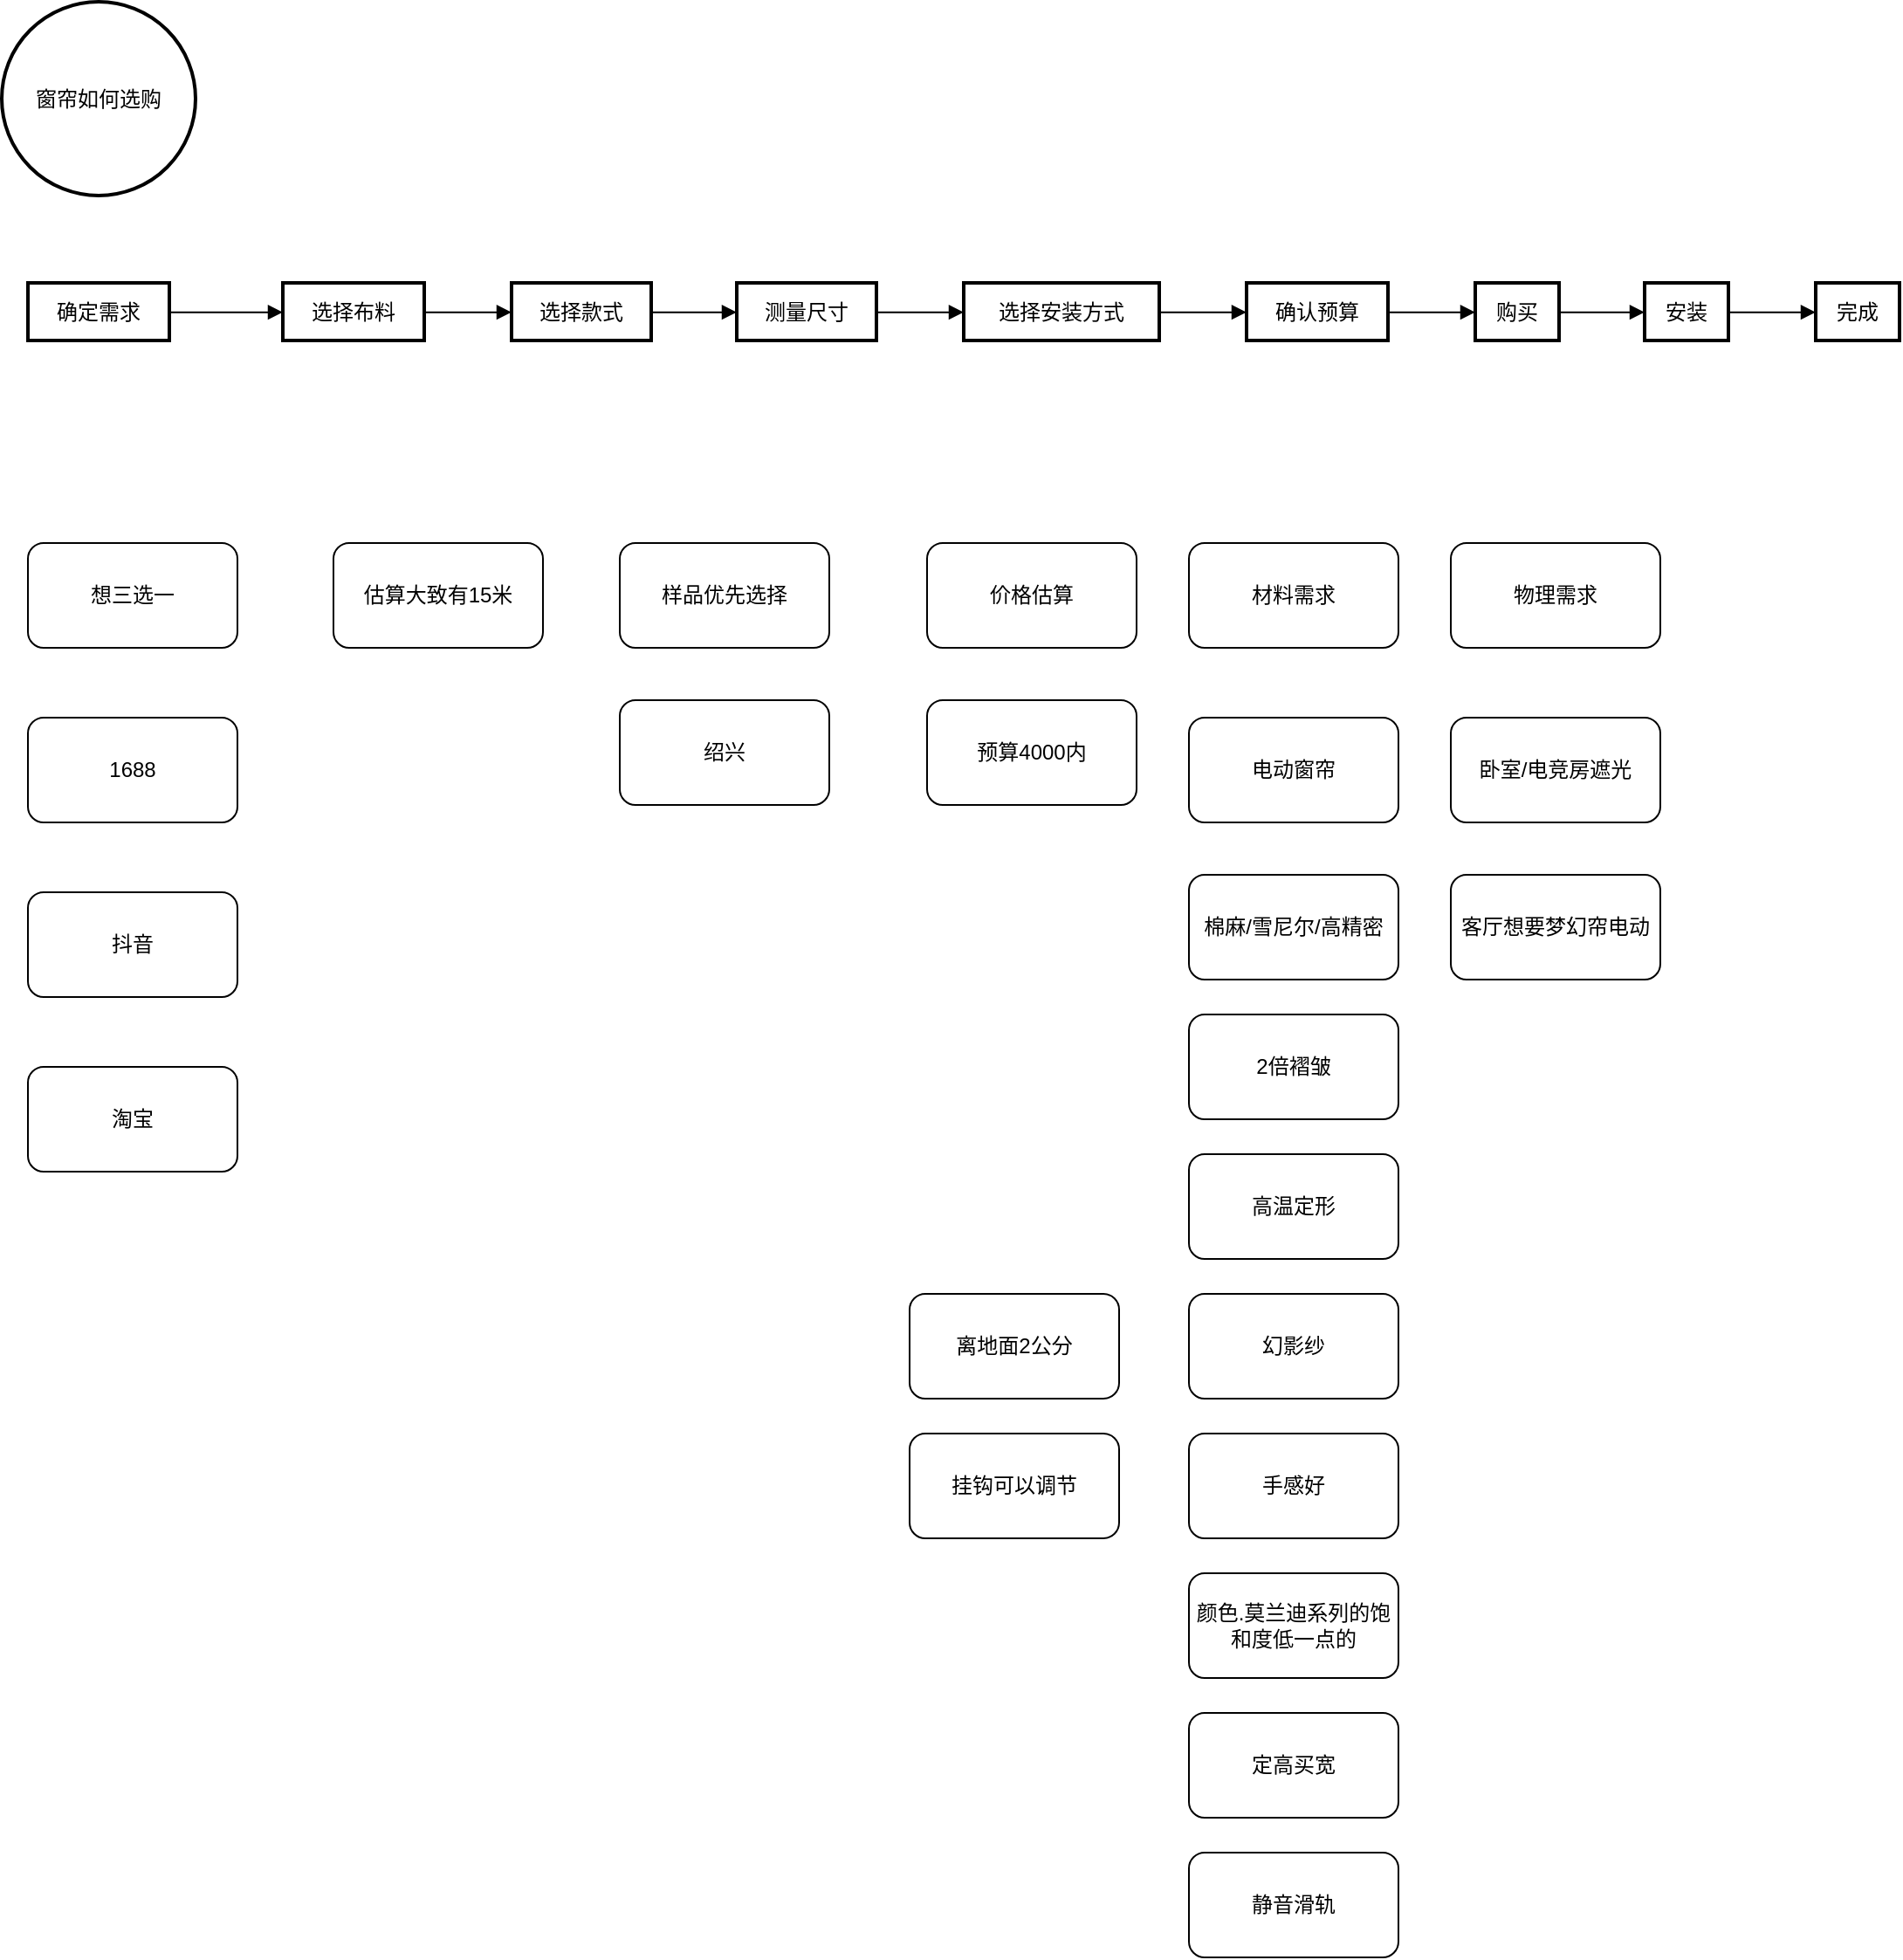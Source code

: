 <mxfile version="24.5.4" type="github">
  <diagram name="第 1 页" id="bBCR062GHMLOygfectNg">
    <mxGraphModel dx="2665" dy="2122" grid="1" gridSize="10" guides="1" tooltips="1" connect="1" arrows="1" fold="1" page="1" pageScale="1" pageWidth="827" pageHeight="1169" math="0" shadow="0">
      <root>
        <mxCell id="0" />
        <mxCell id="1" parent="0" />
        <mxCell id="2" value="窗帘如何选购" style="ellipse;aspect=fixed;strokeWidth=2;whiteSpace=wrap;" parent="1" vertex="1">
          <mxGeometry width="111" height="111" as="geometry" />
        </mxCell>
        <mxCell id="3" value="确定需求" style="whiteSpace=wrap;strokeWidth=2;" parent="1" vertex="1">
          <mxGeometry x="15" y="161" width="81" height="33" as="geometry" />
        </mxCell>
        <mxCell id="4" value="选择布料" style="whiteSpace=wrap;strokeWidth=2;" parent="1" vertex="1">
          <mxGeometry x="161" y="161" width="81" height="33" as="geometry" />
        </mxCell>
        <mxCell id="5" value="选择款式" style="whiteSpace=wrap;strokeWidth=2;" parent="1" vertex="1">
          <mxGeometry x="292" y="161" width="80" height="33" as="geometry" />
        </mxCell>
        <mxCell id="6" value="测量尺寸" style="whiteSpace=wrap;strokeWidth=2;" parent="1" vertex="1">
          <mxGeometry x="421" y="161" width="80" height="33" as="geometry" />
        </mxCell>
        <mxCell id="7" value="选择安装方式" style="whiteSpace=wrap;strokeWidth=2;" parent="1" vertex="1">
          <mxGeometry x="551" y="161" width="112" height="33" as="geometry" />
        </mxCell>
        <mxCell id="8" value="确认预算" style="whiteSpace=wrap;strokeWidth=2;" parent="1" vertex="1">
          <mxGeometry x="713" y="161" width="81" height="33" as="geometry" />
        </mxCell>
        <mxCell id="9" value="购买" style="whiteSpace=wrap;strokeWidth=2;" parent="1" vertex="1">
          <mxGeometry x="844" y="161" width="48" height="33" as="geometry" />
        </mxCell>
        <mxCell id="10" value="安装" style="whiteSpace=wrap;strokeWidth=2;" parent="1" vertex="1">
          <mxGeometry x="941" y="161" width="48" height="33" as="geometry" />
        </mxCell>
        <mxCell id="11" value="完成" style="whiteSpace=wrap;strokeWidth=2;" parent="1" vertex="1">
          <mxGeometry x="1039" y="161" width="48" height="33" as="geometry" />
        </mxCell>
        <mxCell id="12" value="" style="curved=1;startArrow=none;endArrow=block;exitX=1;exitY=0.51;entryX=0;entryY=0.51;" parent="1" source="3" target="4" edge="1">
          <mxGeometry relative="1" as="geometry">
            <Array as="points" />
          </mxGeometry>
        </mxCell>
        <mxCell id="13" value="" style="curved=1;startArrow=none;endArrow=block;exitX=1;exitY=0.51;entryX=-0.01;entryY=0.51;" parent="1" source="4" target="5" edge="1">
          <mxGeometry relative="1" as="geometry">
            <Array as="points" />
          </mxGeometry>
        </mxCell>
        <mxCell id="14" value="" style="curved=1;startArrow=none;endArrow=block;exitX=0.99;exitY=0.51;entryX=0.01;entryY=0.51;" parent="1" source="5" target="6" edge="1">
          <mxGeometry relative="1" as="geometry">
            <Array as="points" />
          </mxGeometry>
        </mxCell>
        <mxCell id="15" value="" style="curved=1;startArrow=none;endArrow=block;exitX=1;exitY=0.51;entryX=0;entryY=0.51;" parent="1" source="6" target="7" edge="1">
          <mxGeometry relative="1" as="geometry">
            <Array as="points" />
          </mxGeometry>
        </mxCell>
        <mxCell id="16" value="" style="curved=1;startArrow=none;endArrow=block;exitX=1;exitY=0.51;entryX=0;entryY=0.51;" parent="1" source="7" target="8" edge="1">
          <mxGeometry relative="1" as="geometry">
            <Array as="points" />
          </mxGeometry>
        </mxCell>
        <mxCell id="17" value="" style="curved=1;startArrow=none;endArrow=block;exitX=1;exitY=0.51;entryX=-0.01;entryY=0.51;" parent="1" source="8" target="9" edge="1">
          <mxGeometry relative="1" as="geometry">
            <Array as="points" />
          </mxGeometry>
        </mxCell>
        <mxCell id="18" value="" style="curved=1;startArrow=none;endArrow=block;exitX=0.99;exitY=0.51;entryX=0.01;entryY=0.51;" parent="1" source="9" target="10" edge="1">
          <mxGeometry relative="1" as="geometry">
            <Array as="points" />
          </mxGeometry>
        </mxCell>
        <mxCell id="19" value="" style="curved=1;startArrow=none;endArrow=block;exitX=1;exitY=0.51;entryX=0;entryY=0.51;" parent="1" source="10" target="11" edge="1">
          <mxGeometry relative="1" as="geometry">
            <Array as="points" />
          </mxGeometry>
        </mxCell>
        <mxCell id="qU0rzLfoV-CdU76uyk8i-19" value="&lt;div&gt;&lt;span style=&quot;background-color: initial;&quot;&gt;想三选一&lt;/span&gt;&lt;br&gt;&lt;/div&gt;" style="rounded=1;whiteSpace=wrap;html=1;" vertex="1" parent="1">
          <mxGeometry x="15" y="310" width="120" height="60" as="geometry" />
        </mxCell>
        <mxCell id="qU0rzLfoV-CdU76uyk8i-20" value="估算大致有15米" style="rounded=1;whiteSpace=wrap;html=1;" vertex="1" parent="1">
          <mxGeometry x="190" y="310" width="120" height="60" as="geometry" />
        </mxCell>
        <mxCell id="qU0rzLfoV-CdU76uyk8i-21" value="样品优先选择" style="rounded=1;whiteSpace=wrap;html=1;" vertex="1" parent="1">
          <mxGeometry x="354" y="310" width="120" height="60" as="geometry" />
        </mxCell>
        <mxCell id="qU0rzLfoV-CdU76uyk8i-22" value="价格估算" style="rounded=1;whiteSpace=wrap;html=1;" vertex="1" parent="1">
          <mxGeometry x="530" y="310" width="120" height="60" as="geometry" />
        </mxCell>
        <mxCell id="qU0rzLfoV-CdU76uyk8i-23" value="预算4000内" style="rounded=1;whiteSpace=wrap;html=1;" vertex="1" parent="1">
          <mxGeometry x="530" y="400" width="120" height="60" as="geometry" />
        </mxCell>
        <mxCell id="qU0rzLfoV-CdU76uyk8i-24" value="电动窗帘" style="rounded=1;whiteSpace=wrap;html=1;" vertex="1" parent="1">
          <mxGeometry x="680" y="410" width="120" height="60" as="geometry" />
        </mxCell>
        <mxCell id="qU0rzLfoV-CdU76uyk8i-25" value="材料需求" style="rounded=1;whiteSpace=wrap;html=1;" vertex="1" parent="1">
          <mxGeometry x="680" y="310" width="120" height="60" as="geometry" />
        </mxCell>
        <mxCell id="qU0rzLfoV-CdU76uyk8i-26" value="棉麻/雪尼尔/高精密" style="rounded=1;whiteSpace=wrap;html=1;" vertex="1" parent="1">
          <mxGeometry x="680" y="500" width="120" height="60" as="geometry" />
        </mxCell>
        <mxCell id="qU0rzLfoV-CdU76uyk8i-27" value="2倍褶皱" style="rounded=1;whiteSpace=wrap;html=1;" vertex="1" parent="1">
          <mxGeometry x="680" y="580" width="120" height="60" as="geometry" />
        </mxCell>
        <mxCell id="qU0rzLfoV-CdU76uyk8i-28" value="1688" style="rounded=1;whiteSpace=wrap;html=1;" vertex="1" parent="1">
          <mxGeometry x="15" y="410" width="120" height="60" as="geometry" />
        </mxCell>
        <mxCell id="qU0rzLfoV-CdU76uyk8i-29" value="高温定形" style="rounded=1;whiteSpace=wrap;html=1;" vertex="1" parent="1">
          <mxGeometry x="680" y="660" width="120" height="60" as="geometry" />
        </mxCell>
        <mxCell id="qU0rzLfoV-CdU76uyk8i-30" value="幻影纱" style="rounded=1;whiteSpace=wrap;html=1;" vertex="1" parent="1">
          <mxGeometry x="680" y="740" width="120" height="60" as="geometry" />
        </mxCell>
        <mxCell id="qU0rzLfoV-CdU76uyk8i-31" value="物理需求" style="rounded=1;whiteSpace=wrap;html=1;" vertex="1" parent="1">
          <mxGeometry x="830" y="310" width="120" height="60" as="geometry" />
        </mxCell>
        <mxCell id="qU0rzLfoV-CdU76uyk8i-32" value="卧室/电竞房遮光" style="rounded=1;whiteSpace=wrap;html=1;" vertex="1" parent="1">
          <mxGeometry x="830" y="410" width="120" height="60" as="geometry" />
        </mxCell>
        <mxCell id="qU0rzLfoV-CdU76uyk8i-33" value="客厅想要梦幻帘电动" style="rounded=1;whiteSpace=wrap;html=1;" vertex="1" parent="1">
          <mxGeometry x="830" y="500" width="120" height="60" as="geometry" />
        </mxCell>
        <mxCell id="qU0rzLfoV-CdU76uyk8i-35" value="手感好" style="rounded=1;whiteSpace=wrap;html=1;" vertex="1" parent="1">
          <mxGeometry x="680" y="820" width="120" height="60" as="geometry" />
        </mxCell>
        <mxCell id="qU0rzLfoV-CdU76uyk8i-36" value="颜色.莫兰迪系列的饱和度低一点的" style="rounded=1;whiteSpace=wrap;html=1;" vertex="1" parent="1">
          <mxGeometry x="680" y="900" width="120" height="60" as="geometry" />
        </mxCell>
        <mxCell id="qU0rzLfoV-CdU76uyk8i-37" value="定高买宽" style="rounded=1;whiteSpace=wrap;html=1;" vertex="1" parent="1">
          <mxGeometry x="680" y="980" width="120" height="60" as="geometry" />
        </mxCell>
        <mxCell id="qU0rzLfoV-CdU76uyk8i-38" value="静音滑轨" style="rounded=1;whiteSpace=wrap;html=1;" vertex="1" parent="1">
          <mxGeometry x="680" y="1060" width="120" height="60" as="geometry" />
        </mxCell>
        <mxCell id="qU0rzLfoV-CdU76uyk8i-39" value="离地面2公分" style="rounded=1;whiteSpace=wrap;html=1;" vertex="1" parent="1">
          <mxGeometry x="520" y="740" width="120" height="60" as="geometry" />
        </mxCell>
        <mxCell id="qU0rzLfoV-CdU76uyk8i-40" value="挂钩可以调节" style="rounded=1;whiteSpace=wrap;html=1;" vertex="1" parent="1">
          <mxGeometry x="520" y="820" width="120" height="60" as="geometry" />
        </mxCell>
        <mxCell id="qU0rzLfoV-CdU76uyk8i-41" value="绍兴" style="rounded=1;whiteSpace=wrap;html=1;" vertex="1" parent="1">
          <mxGeometry x="354" y="400" width="120" height="60" as="geometry" />
        </mxCell>
        <mxCell id="qU0rzLfoV-CdU76uyk8i-43" value="抖音" style="rounded=1;whiteSpace=wrap;html=1;" vertex="1" parent="1">
          <mxGeometry x="15" y="510" width="120" height="60" as="geometry" />
        </mxCell>
        <mxCell id="qU0rzLfoV-CdU76uyk8i-44" value="淘宝" style="rounded=1;whiteSpace=wrap;html=1;" vertex="1" parent="1">
          <mxGeometry x="15" y="610" width="120" height="60" as="geometry" />
        </mxCell>
      </root>
    </mxGraphModel>
  </diagram>
</mxfile>
